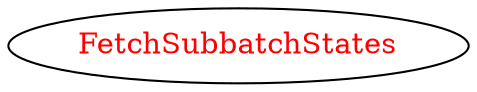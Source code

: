 digraph dependencyGraph {
 concentrate=true;
 ranksep="2.0";
 rankdir="LR"; 
 splines="ortho";
"FetchSubbatchStates" [fontcolor="red"];
}